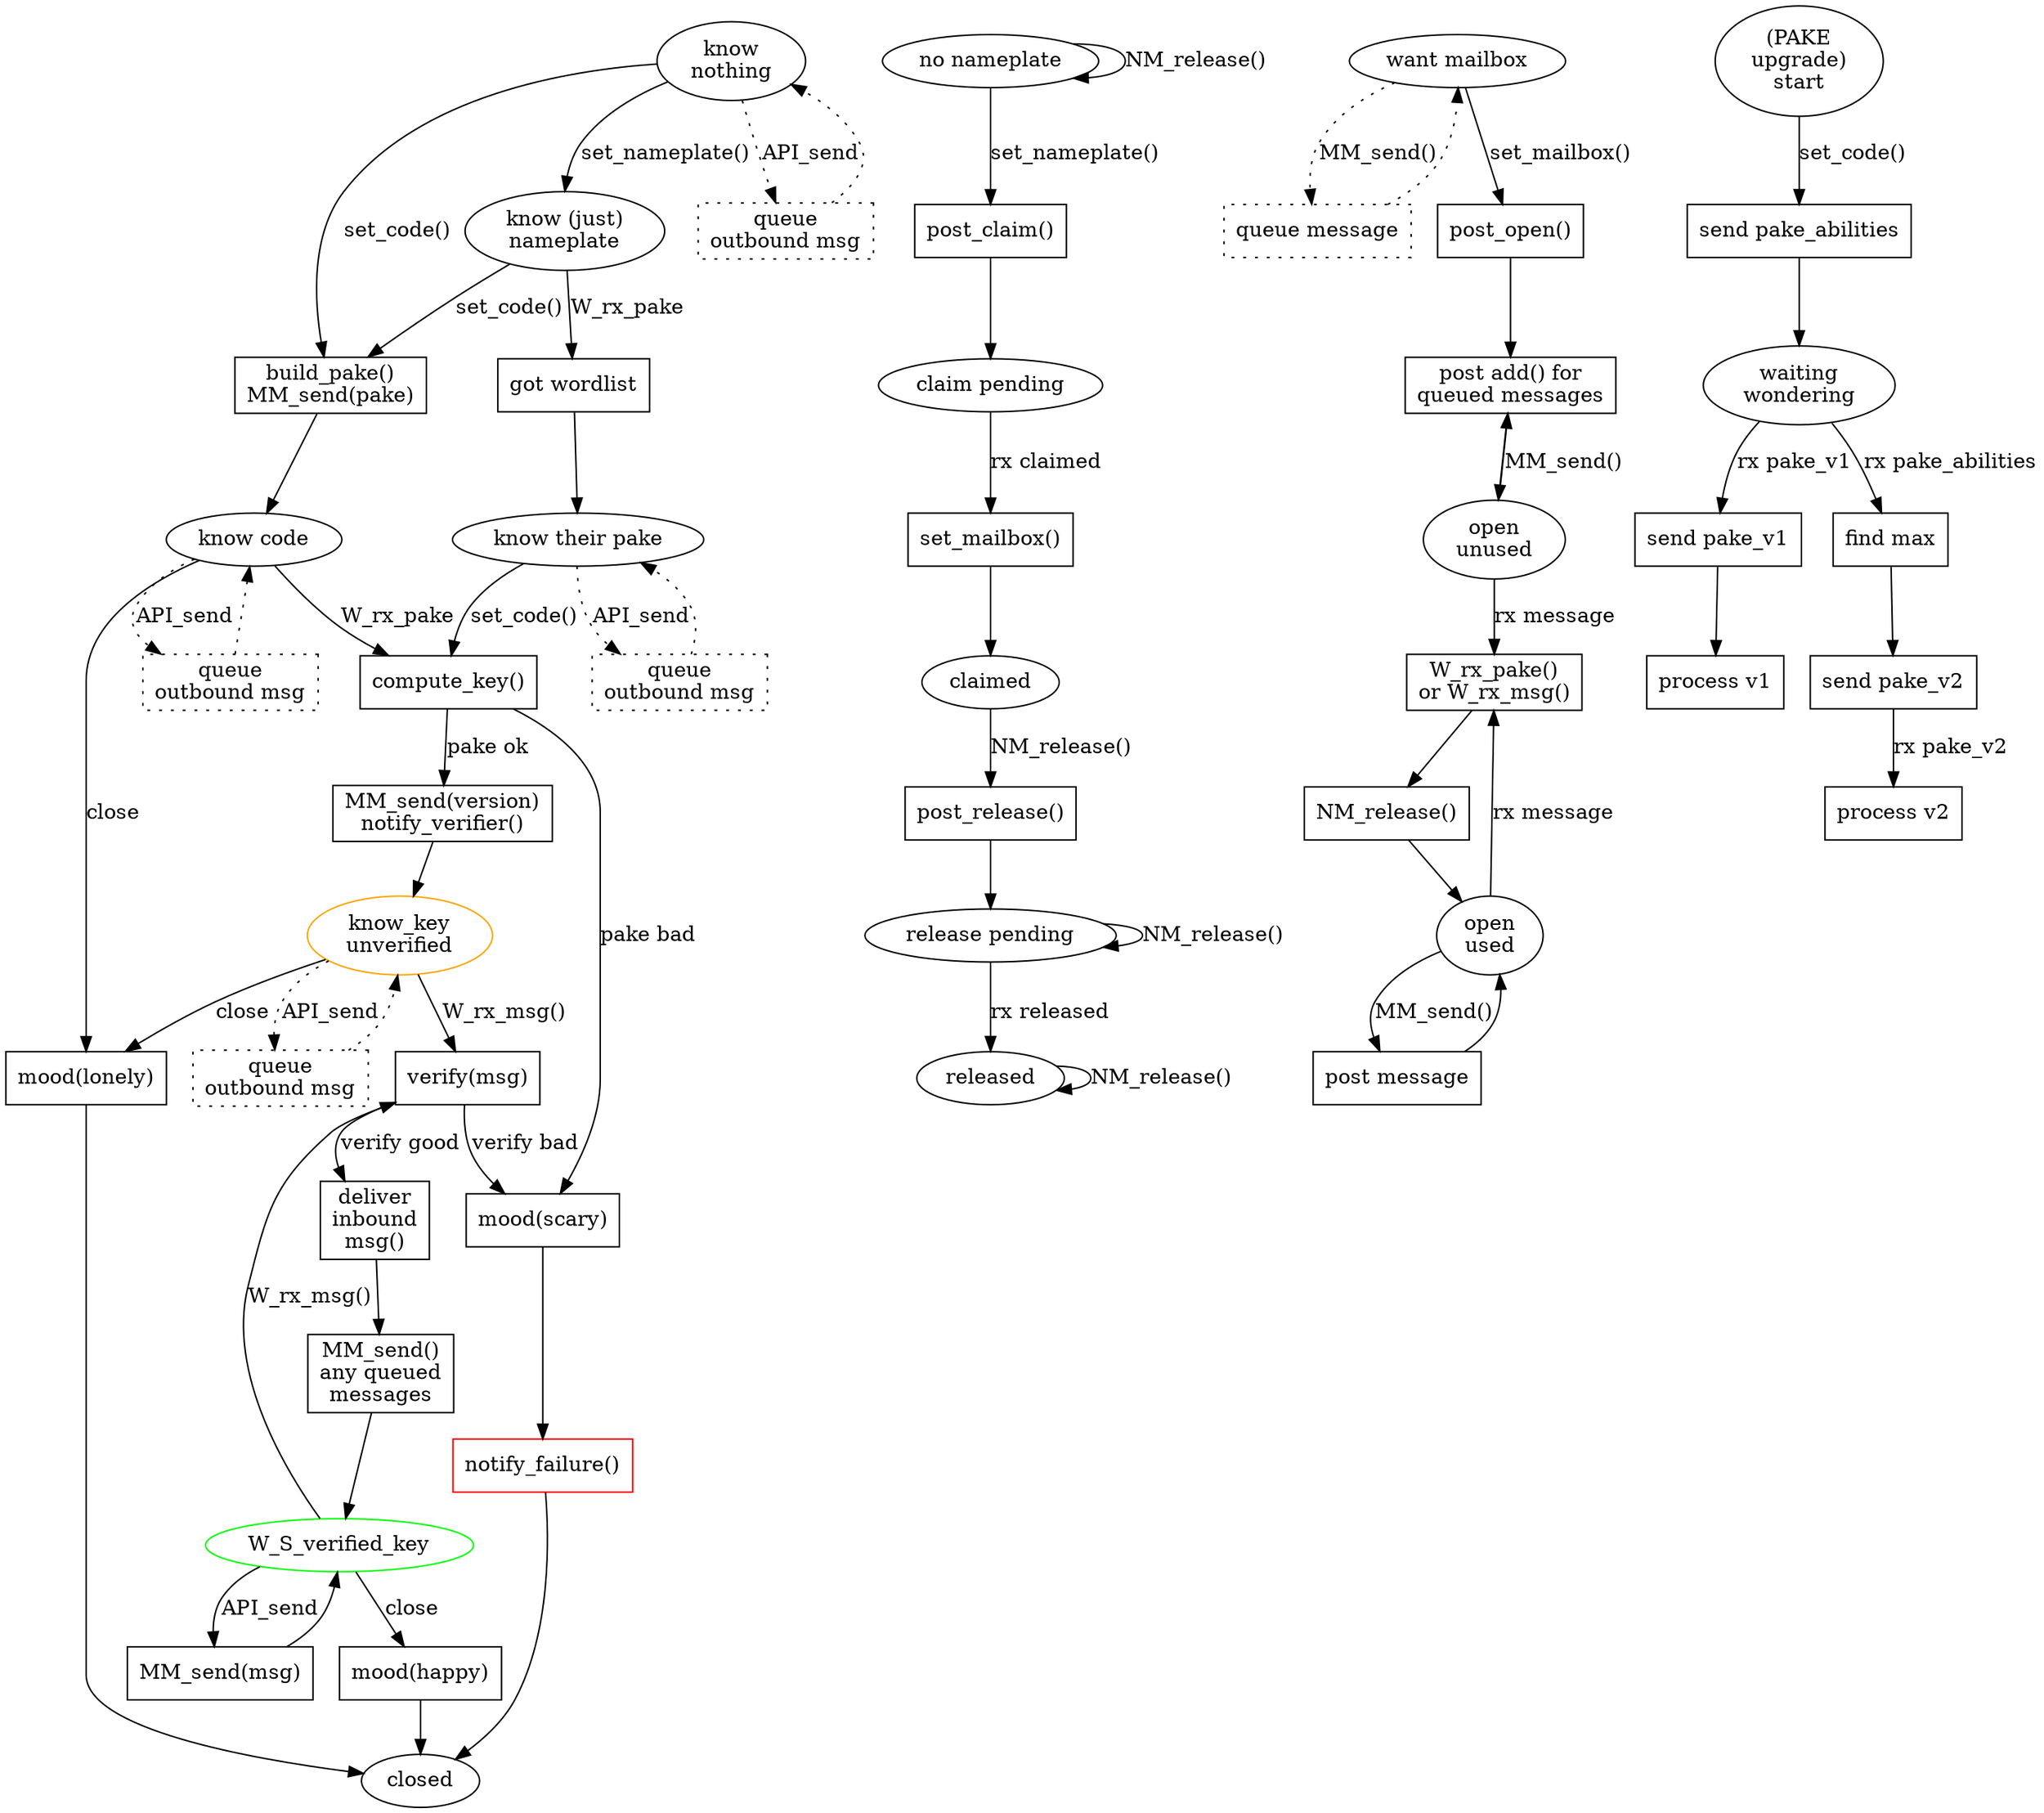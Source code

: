digraph {
        W_S_nothing [label="know\nnothing"]
        W_S_nothing -> W_S_know_nameplate [label="set_nameplate()"]
        W_S_know_nameplate [label="know (just)\nnameplate"]

        W_P_build_and_post_pake [label="build_pake()\nMM_send(pake)" shape="box"]
        W_S_know_code [label="know code\n"]
        W_P_compute_key [label="compute_key()" shape="box"]
        W_P_post_version [label="MM_send(version)\nnotify_verifier()" shape="box"]
        W_S_know_key [label="know_key\nunverified" color="orange"]
        W_P_verify [label="verify(msg)" shape="box"]
        W_P_accept_msg [label="deliver\ninbound\nmsg()" shape="box"]
        W_S_verified_key [color="green"]
        W_P_mood_scary [shape="box" label="mood(scary)"]
        W_P_notify_failure [shape="box" label="notify_failure()" color="red"]
        W_P_mood_happy [shape="box" label="mood(happy)"]
        W_S_closed [label="closed"]
        W_P_mood_lonely [shape="box" label="mood(lonely)"]
        W_P_queue1 [shape="box" style="dotted" label="queue\noutbound msg"]
        W_P_queue2 [shape="box" style="dotted" label="queue\noutbound msg"]
        W_P_queue3 [shape="box" style="dotted" label="queue\noutbound msg"]
        W_P_queue4 [shape="box" style="dotted" label="queue\noutbound msg"]
        W_P_send [shape="box" label="MM_send(msg)"]
        W_P_send_queued [shape="box" label="MM_send()\nany queued\nmessages"]

        W_S_nothing -> W_P_build_and_post_pake [label="set_code()"]
        W_S_nothing -> W_P_queue1 [label="API_send" style="dotted"]
        W_P_queue1 -> W_S_nothing [style="dotted"]
        W_S_know_nameplate -> W_P_got_pakeinfo [label="W_rx_pake"]
        W_S_know_nameplate -> W_P_build_and_post_pake [label="set_code()"]
        W_P_got_pakeinfo [shape="box" label="got wordlist"]
        W_P_got_pakeinfo -> W_S_know_pake2
        W_S_know_pake2 [label="know their pake"]
        W_S_know_pake2 -> W_P_compute_key [label="set_code()"]
        W_S_know_pake2 -> W_P_queue4 [label="API_send" style="dotted"]
        W_P_queue4 -> W_S_know_pake2 [style="dotted"]
        W_P_build_and_post_pake -> W_S_know_code
        W_S_know_code -> W_P_compute_key [label="W_rx_pake"]
        W_S_know_code -> W_P_queue2 [label="API_send" style="dotted"]
        W_P_queue2 -> W_S_know_code [style="dotted"]
        W_P_compute_key -> W_P_post_version [label="pake ok"]
        W_P_post_version -> W_S_know_key
        W_P_compute_key -> W_P_mood_scary [label="pake bad"]
        W_P_mood_scary -> W_P_notify_failure
        W_P_notify_failure -> W_S_closed
        W_S_know_key -> W_P_verify [label="W_rx_msg()"] /* version or phase */
        W_S_know_key -> W_P_mood_lonely [label="close"] /* more like impatient */
        W_S_know_key -> W_P_queue3 [label="API_send" style="dotted"]
        W_P_queue3 -> W_S_know_key [style="dotted"]
        W_P_verify -> W_P_accept_msg [label="verify good"]
        W_P_accept_msg -> W_P_send_queued
        W_P_send_queued -> W_S_verified_key
        W_P_verify -> W_P_mood_scary [label="verify bad"]
        W_S_verified_key -> W_P_verify [label="W_rx_msg()"] /* probably phase */
        W_S_verified_key -> W_P_mood_happy [label="close"]
        W_P_mood_happy -> W_S_closed
        W_S_verified_key -> W_P_send [label="API_send"]
        W_P_send -> W_S_verified_key
        W_S_know_code -> W_P_mood_lonely [label="close"]
        W_P_mood_lonely -> W_S_closed

        NM_S_unclaimed [label="no nameplate"]
        NM_S_unclaimed -> NM_S_unclaimed [label="NM_release()"]
        NM_P_set_nameplate [shape="box" label="post_claim()"]
        NM_S_unclaimed -> NM_P_set_nameplate [label="set_nameplate()"]
        NM_S_claiming [label="claim pending"]
        NM_P_set_nameplate -> NM_S_claiming
        NM_S_claiming -> NM_P_rx_claimed [label="rx claimed"]
        NM_P_rx_claimed [label="set_mailbox()" shape="box"]
        NM_P_rx_claimed -> NM_S_claimed
        NM_S_claimed [label="claimed"]
        NM_S_claimed -> NM_P_release [label="NM_release()"]
        NM_P_release [shape="box" label="post_release()"]
        NM_P_release -> NM_S_releasing
        NM_S_releasing [label="release pending"]
        NM_S_releasing -> NM_S_releasing [label="NM_release()"]
        NM_S_releasing -> NM_S_released [label="rx released"]
        NM_S_released [label="released"]
        NM_S_released -> NM_S_released [label="NM_release()"]

        
        MM_S_want_mailbox [label="want mailbox"]
        MM_S_want_mailbox -> MM_P_queue1 [label="MM_send()" style="dotted"]
        MM_P_queue1 [shape="box" style="dotted" label="queue message"]
        MM_P_queue1 -> MM_S_want_mailbox [style="dotted"]
        MM_P_open_mailbox [shape="box" label="post_open()"]
        MM_S_want_mailbox -> MM_P_open_mailbox [label="set_mailbox()"]
        MM_P_send_queued [shape="box" label="post add() for\nqueued messages"]
        MM_P_open_mailbox -> MM_P_send_queued
        MM_P_send_queued -> MM_S_open
        MM_S_open [label="open\nunused"]
        MM_S_open -> MM_P_send_queued [label="MM_send()"]

        MM_S_open -> MM_P_rx [label="rx message"]
        MM_P_rx [shape="box" label="W_rx_pake()\nor W_rx_msg()"]
        MM_P_rx -> MM_P_release
        MM_P_release [shape="box" label="NM_release()"]
        MM_P_release -> MM_S_used
        MM_S_used [label="open\nused"]
        MM_S_used -> MM_P_rx [label="rx message"]
        MM_S_used -> MM_P_send [label="MM_send()"]
        MM_P_send [shape="box" label="post message"]
        MM_P_send -> MM_S_used

        /* upgrading to new PAKE algorithm */
        P2_start [label="(PAKE\nupgrade)\nstart"]
        P2_start -> P2_P_send_abilities [label="set_code()"]
        P2_P_send_abilities [shape="box" label="send pake_abilities"]
        P2_P_send_abilities -> P2_wondering
        P2_wondering [label="waiting\nwondering"]
        P2_wondering -> P2_P_send_pakev1 [label="rx pake_v1"]
        P2_P_send_pakev1 [shape="box" label="send pake_v1"]
        P2_P_send_pakev1 -> P2_P_process_v1
        P2_P_process_v1 [shape="box" label="process v1"]
        P2_wondering -> P2_P_find_max [label="rx pake_abilities"]
        P2_P_find_max [shape="box" label="find max"]
        P2_P_find_max -> P2_P_send_pakev2
        P2_P_send_pakev2
        P2_P_send_pakev2 [shape="box" label="send pake_v2"]
        P2_P_send_pakev2 -> P2_P_process_v2 [label="rx pake_v2"]
        P2_P_process_v2 [shape="box" label="process v2"]
}
